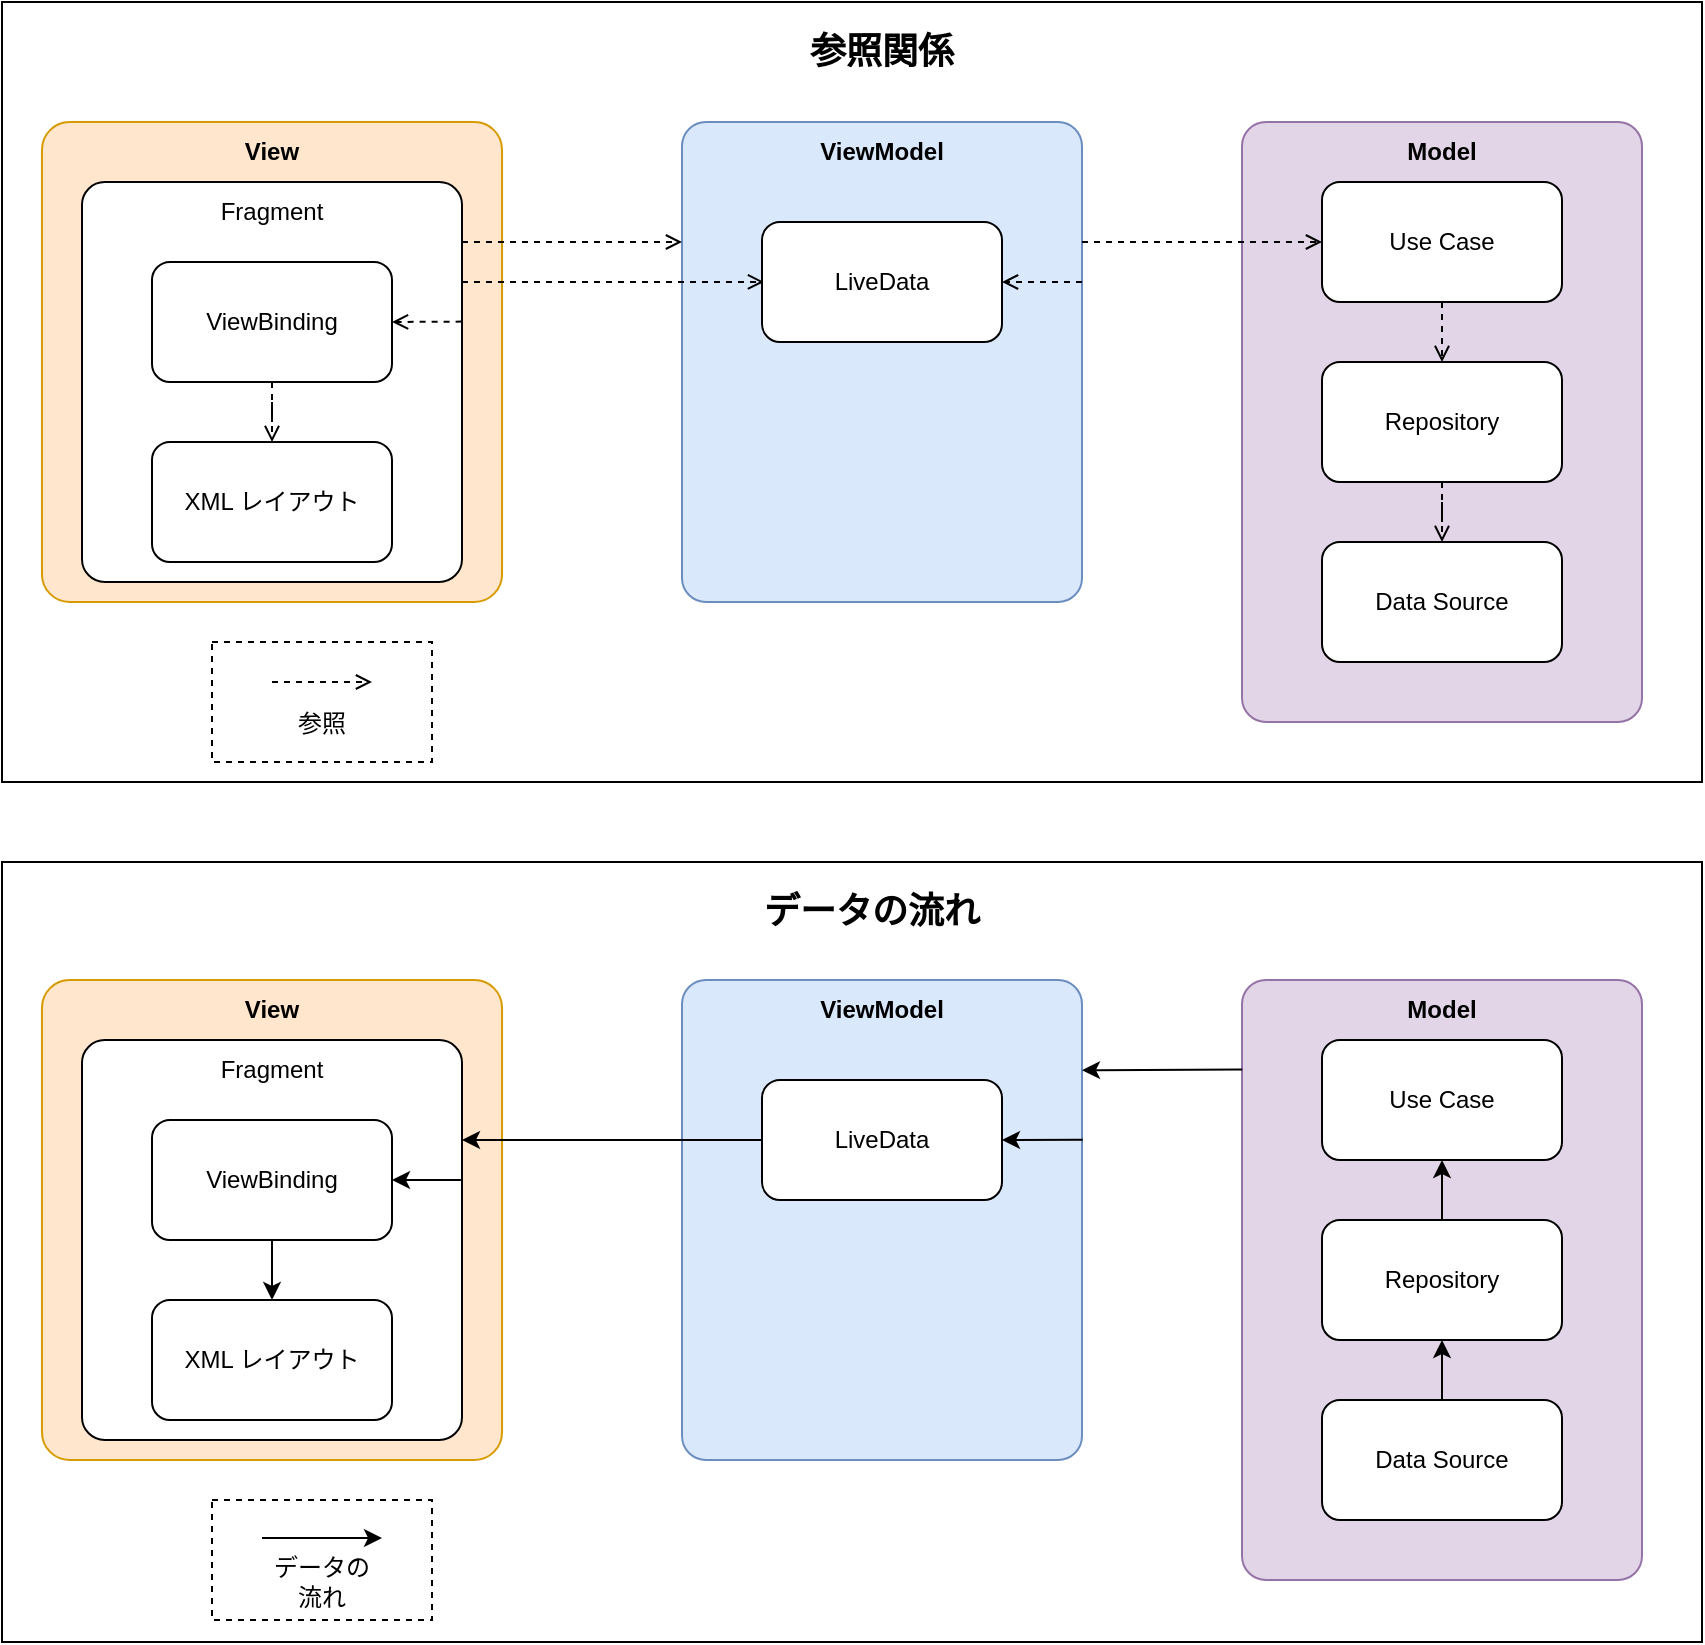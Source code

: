 <mxfile version="21.7.5" type="device">
  <diagram name="ページ1" id="1SYdnGkMNw1hmZjvQS8n">
    <mxGraphModel dx="910" dy="1844" grid="1" gridSize="10" guides="1" tooltips="1" connect="1" arrows="1" fold="1" page="1" pageScale="1" pageWidth="827" pageHeight="1169" math="0" shadow="0">
      <root>
        <mxCell id="0" />
        <mxCell id="1" parent="0" />
        <mxCell id="K9G8Pt_OdAeBdB-e2A77-38" value="" style="rounded=0;whiteSpace=wrap;html=1;" vertex="1" parent="1">
          <mxGeometry x="30" y="390" width="850" height="390" as="geometry" />
        </mxCell>
        <mxCell id="K9G8Pt_OdAeBdB-e2A77-36" value="" style="rounded=0;whiteSpace=wrap;html=1;" vertex="1" parent="1">
          <mxGeometry x="30" y="-40" width="850" height="390" as="geometry" />
        </mxCell>
        <mxCell id="WlnbDW0-xhFgDTo-Mnop-29" value="" style="rounded=0;whiteSpace=wrap;html=1;dashed=1;" parent="1" vertex="1">
          <mxGeometry x="135" y="280" width="110" height="60" as="geometry" />
        </mxCell>
        <mxCell id="WlnbDW0-xhFgDTo-Mnop-1" value="" style="rounded=1;whiteSpace=wrap;html=1;arcSize=6;fillColor=#ffe6cc;strokeColor=#d79b00;" parent="1" vertex="1">
          <mxGeometry x="50" y="20" width="230" height="240" as="geometry" />
        </mxCell>
        <mxCell id="WlnbDW0-xhFgDTo-Mnop-11" value="" style="rounded=1;whiteSpace=wrap;html=1;arcSize=6;" parent="1" vertex="1">
          <mxGeometry x="70" y="50" width="190" height="200" as="geometry" />
        </mxCell>
        <mxCell id="WlnbDW0-xhFgDTo-Mnop-5" value="" style="rounded=1;whiteSpace=wrap;html=1;arcSize=6;fillColor=#dae8fc;strokeColor=#6c8ebf;" parent="1" vertex="1">
          <mxGeometry x="370" y="20" width="200" height="240" as="geometry" />
        </mxCell>
        <mxCell id="WlnbDW0-xhFgDTo-Mnop-8" style="edgeStyle=orthogonalEdgeStyle;rounded=0;orthogonalLoop=1;jettySize=auto;html=1;exitX=1;exitY=0.25;exitDx=0;exitDy=0;endArrow=open;endFill=0;dashed=1;" parent="1" edge="1" source="WlnbDW0-xhFgDTo-Mnop-11">
          <mxGeometry relative="1" as="geometry">
            <mxPoint x="261" y="99.98" as="sourcePoint" />
            <Array as="points" />
            <mxPoint x="411" y="99.982" as="targetPoint" />
          </mxGeometry>
        </mxCell>
        <mxCell id="WlnbDW0-xhFgDTo-Mnop-2" value="View" style="text;html=1;strokeColor=none;fillColor=none;align=center;verticalAlign=middle;whiteSpace=wrap;rounded=0;fontStyle=1" parent="1" vertex="1">
          <mxGeometry x="135" y="20" width="60" height="30" as="geometry" />
        </mxCell>
        <mxCell id="WlnbDW0-xhFgDTo-Mnop-10" style="edgeStyle=orthogonalEdgeStyle;rounded=0;orthogonalLoop=1;jettySize=auto;html=1;entryX=0.5;entryY=0;entryDx=0;entryDy=0;dashed=1;endArrow=open;endFill=0;" parent="1" source="WlnbDW0-xhFgDTo-Mnop-3" target="WlnbDW0-xhFgDTo-Mnop-4" edge="1">
          <mxGeometry relative="1" as="geometry" />
        </mxCell>
        <mxCell id="WlnbDW0-xhFgDTo-Mnop-3" value="ViewBinding" style="rounded=1;whiteSpace=wrap;html=1;" parent="1" vertex="1">
          <mxGeometry x="105" y="90" width="120" height="60" as="geometry" />
        </mxCell>
        <mxCell id="WlnbDW0-xhFgDTo-Mnop-4" value="XML レイアウト" style="rounded=1;whiteSpace=wrap;html=1;" parent="1" vertex="1">
          <mxGeometry x="105" y="180" width="120" height="60" as="geometry" />
        </mxCell>
        <mxCell id="WlnbDW0-xhFgDTo-Mnop-6" value="LiveData" style="rounded=1;whiteSpace=wrap;html=1;" parent="1" vertex="1">
          <mxGeometry x="410" y="70" width="120" height="60" as="geometry" />
        </mxCell>
        <mxCell id="WlnbDW0-xhFgDTo-Mnop-7" value="ViewModel" style="text;html=1;strokeColor=none;fillColor=none;align=center;verticalAlign=middle;whiteSpace=wrap;rounded=0;fontStyle=1" parent="1" vertex="1">
          <mxGeometry x="440" y="20" width="60" height="30" as="geometry" />
        </mxCell>
        <mxCell id="WlnbDW0-xhFgDTo-Mnop-12" value="Fragment" style="text;html=1;strokeColor=none;fillColor=none;align=center;verticalAlign=middle;whiteSpace=wrap;rounded=0;" parent="1" vertex="1">
          <mxGeometry x="135" y="50" width="60" height="30" as="geometry" />
        </mxCell>
        <mxCell id="WlnbDW0-xhFgDTo-Mnop-13" value="" style="rounded=1;whiteSpace=wrap;html=1;arcSize=6;fillColor=#e1d5e7;strokeColor=#9673a6;" parent="1" vertex="1">
          <mxGeometry x="650" y="20" width="200" height="300" as="geometry" />
        </mxCell>
        <mxCell id="WlnbDW0-xhFgDTo-Mnop-14" value="Model" style="text;html=1;strokeColor=none;fillColor=none;align=center;verticalAlign=middle;whiteSpace=wrap;rounded=0;fontStyle=1" parent="1" vertex="1">
          <mxGeometry x="720" y="20" width="60" height="30" as="geometry" />
        </mxCell>
        <mxCell id="WlnbDW0-xhFgDTo-Mnop-18" style="edgeStyle=orthogonalEdgeStyle;rounded=0;orthogonalLoop=1;jettySize=auto;html=1;exitX=0.5;exitY=1;exitDx=0;exitDy=0;entryX=0.5;entryY=0;entryDx=0;entryDy=0;dashed=1;endArrow=open;endFill=0;" parent="1" source="WlnbDW0-xhFgDTo-Mnop-15" target="WlnbDW0-xhFgDTo-Mnop-16" edge="1">
          <mxGeometry relative="1" as="geometry">
            <mxPoint x="970" y="280" as="targetPoint" />
          </mxGeometry>
        </mxCell>
        <mxCell id="WlnbDW0-xhFgDTo-Mnop-15" value="Use Case" style="rounded=1;whiteSpace=wrap;html=1;" parent="1" vertex="1">
          <mxGeometry x="690" y="50" width="120" height="60" as="geometry" />
        </mxCell>
        <mxCell id="WlnbDW0-xhFgDTo-Mnop-20" style="edgeStyle=orthogonalEdgeStyle;rounded=0;orthogonalLoop=1;jettySize=auto;html=1;entryX=0.5;entryY=0;entryDx=0;entryDy=0;dashed=1;endArrow=open;endFill=0;" parent="1" source="WlnbDW0-xhFgDTo-Mnop-16" target="WlnbDW0-xhFgDTo-Mnop-17" edge="1">
          <mxGeometry relative="1" as="geometry" />
        </mxCell>
        <mxCell id="WlnbDW0-xhFgDTo-Mnop-16" value="Repository" style="rounded=1;whiteSpace=wrap;html=1;" parent="1" vertex="1">
          <mxGeometry x="690" y="140" width="120" height="60" as="geometry" />
        </mxCell>
        <mxCell id="WlnbDW0-xhFgDTo-Mnop-17" value="Data Source" style="rounded=1;whiteSpace=wrap;html=1;" parent="1" vertex="1">
          <mxGeometry x="690" y="230" width="120" height="60" as="geometry" />
        </mxCell>
        <mxCell id="WlnbDW0-xhFgDTo-Mnop-21" style="edgeStyle=orthogonalEdgeStyle;rounded=0;orthogonalLoop=1;jettySize=auto;html=1;entryX=0;entryY=0.5;entryDx=0;entryDy=0;exitX=1;exitY=0.25;exitDx=0;exitDy=0;dashed=1;endArrow=open;endFill=0;" parent="1" source="WlnbDW0-xhFgDTo-Mnop-5" target="WlnbDW0-xhFgDTo-Mnop-15" edge="1">
          <mxGeometry relative="1" as="geometry" />
        </mxCell>
        <mxCell id="WlnbDW0-xhFgDTo-Mnop-22" style="edgeStyle=orthogonalEdgeStyle;rounded=0;orthogonalLoop=1;jettySize=auto;html=1;entryX=1;entryY=0.5;entryDx=0;entryDy=0;dashed=1;endArrow=open;endFill=0;" parent="1" target="WlnbDW0-xhFgDTo-Mnop-6" edge="1">
          <mxGeometry relative="1" as="geometry">
            <mxPoint x="570" y="100" as="sourcePoint" />
            <Array as="points">
              <mxPoint x="570" y="100" />
            </Array>
          </mxGeometry>
        </mxCell>
        <mxCell id="WlnbDW0-xhFgDTo-Mnop-23" style="edgeStyle=orthogonalEdgeStyle;rounded=0;orthogonalLoop=1;jettySize=auto;html=1;entryX=0;entryY=0.25;entryDx=0;entryDy=0;endArrow=open;endFill=0;dashed=1;" parent="1" target="WlnbDW0-xhFgDTo-Mnop-5" edge="1">
          <mxGeometry relative="1" as="geometry">
            <mxPoint x="260" y="80" as="sourcePoint" />
            <mxPoint x="370" y="80" as="targetPoint" />
            <Array as="points">
              <mxPoint x="316" y="80" />
              <mxPoint x="316" y="80" />
            </Array>
          </mxGeometry>
        </mxCell>
        <mxCell id="WlnbDW0-xhFgDTo-Mnop-27" value="" style="endArrow=open;html=1;rounded=0;dashed=1;endFill=0;" parent="1" edge="1">
          <mxGeometry width="50" height="50" relative="1" as="geometry">
            <mxPoint x="165" y="300" as="sourcePoint" />
            <mxPoint x="215" y="300" as="targetPoint" />
          </mxGeometry>
        </mxCell>
        <mxCell id="WlnbDW0-xhFgDTo-Mnop-28" value="参照" style="text;html=1;strokeColor=none;fillColor=none;align=center;verticalAlign=middle;whiteSpace=wrap;rounded=0;" parent="1" vertex="1">
          <mxGeometry x="160" y="306" width="60" height="30" as="geometry" />
        </mxCell>
        <mxCell id="K9G8Pt_OdAeBdB-e2A77-1" value="" style="endArrow=open;html=1;rounded=0;entryX=1;entryY=0.5;entryDx=0;entryDy=0;exitX=0.999;exitY=0.349;exitDx=0;exitDy=0;exitPerimeter=0;dashed=1;endFill=0;" edge="1" parent="1" source="WlnbDW0-xhFgDTo-Mnop-11" target="WlnbDW0-xhFgDTo-Mnop-3">
          <mxGeometry width="50" height="50" relative="1" as="geometry">
            <mxPoint x="190" y="170" as="sourcePoint" />
            <mxPoint x="240" y="120" as="targetPoint" />
          </mxGeometry>
        </mxCell>
        <mxCell id="K9G8Pt_OdAeBdB-e2A77-2" value="" style="rounded=0;whiteSpace=wrap;html=1;dashed=1;" vertex="1" parent="1">
          <mxGeometry x="135" y="709" width="110" height="60" as="geometry" />
        </mxCell>
        <mxCell id="K9G8Pt_OdAeBdB-e2A77-3" value="" style="rounded=1;whiteSpace=wrap;html=1;arcSize=6;fillColor=#ffe6cc;strokeColor=#d79b00;" vertex="1" parent="1">
          <mxGeometry x="50" y="449" width="230" height="240" as="geometry" />
        </mxCell>
        <mxCell id="K9G8Pt_OdAeBdB-e2A77-4" value="" style="rounded=1;whiteSpace=wrap;html=1;arcSize=6;" vertex="1" parent="1">
          <mxGeometry x="70" y="479" width="190" height="200" as="geometry" />
        </mxCell>
        <mxCell id="K9G8Pt_OdAeBdB-e2A77-5" value="" style="rounded=1;whiteSpace=wrap;html=1;arcSize=6;fillColor=#dae8fc;strokeColor=#6c8ebf;" vertex="1" parent="1">
          <mxGeometry x="370" y="449" width="200" height="240" as="geometry" />
        </mxCell>
        <mxCell id="K9G8Pt_OdAeBdB-e2A77-7" value="View" style="text;html=1;strokeColor=none;fillColor=none;align=center;verticalAlign=middle;whiteSpace=wrap;rounded=0;fontStyle=1" vertex="1" parent="1">
          <mxGeometry x="135" y="449" width="60" height="30" as="geometry" />
        </mxCell>
        <mxCell id="K9G8Pt_OdAeBdB-e2A77-9" value="ViewBinding" style="rounded=1;whiteSpace=wrap;html=1;" vertex="1" parent="1">
          <mxGeometry x="105" y="519" width="120" height="60" as="geometry" />
        </mxCell>
        <mxCell id="K9G8Pt_OdAeBdB-e2A77-10" value="XML レイアウト" style="rounded=1;whiteSpace=wrap;html=1;" vertex="1" parent="1">
          <mxGeometry x="105" y="609" width="120" height="60" as="geometry" />
        </mxCell>
        <mxCell id="K9G8Pt_OdAeBdB-e2A77-11" value="LiveData" style="rounded=1;whiteSpace=wrap;html=1;" vertex="1" parent="1">
          <mxGeometry x="410" y="499" width="120" height="60" as="geometry" />
        </mxCell>
        <mxCell id="K9G8Pt_OdAeBdB-e2A77-12" value="ViewModel" style="text;html=1;strokeColor=none;fillColor=none;align=center;verticalAlign=middle;whiteSpace=wrap;rounded=0;fontStyle=1" vertex="1" parent="1">
          <mxGeometry x="440" y="449" width="60" height="30" as="geometry" />
        </mxCell>
        <mxCell id="K9G8Pt_OdAeBdB-e2A77-13" value="Fragment" style="text;html=1;strokeColor=none;fillColor=none;align=center;verticalAlign=middle;whiteSpace=wrap;rounded=0;" vertex="1" parent="1">
          <mxGeometry x="135" y="479" width="60" height="30" as="geometry" />
        </mxCell>
        <mxCell id="K9G8Pt_OdAeBdB-e2A77-14" value="" style="rounded=1;whiteSpace=wrap;html=1;arcSize=6;fillColor=#e1d5e7;strokeColor=#9673a6;" vertex="1" parent="1">
          <mxGeometry x="650" y="449" width="200" height="300" as="geometry" />
        </mxCell>
        <mxCell id="K9G8Pt_OdAeBdB-e2A77-15" value="Model" style="text;html=1;strokeColor=none;fillColor=none;align=center;verticalAlign=middle;whiteSpace=wrap;rounded=0;fontStyle=1" vertex="1" parent="1">
          <mxGeometry x="720" y="449" width="60" height="30" as="geometry" />
        </mxCell>
        <mxCell id="K9G8Pt_OdAeBdB-e2A77-17" value="Use Case" style="rounded=1;whiteSpace=wrap;html=1;" vertex="1" parent="1">
          <mxGeometry x="690" y="479" width="120" height="60" as="geometry" />
        </mxCell>
        <mxCell id="K9G8Pt_OdAeBdB-e2A77-19" value="Repository" style="rounded=1;whiteSpace=wrap;html=1;" vertex="1" parent="1">
          <mxGeometry x="690" y="569" width="120" height="60" as="geometry" />
        </mxCell>
        <mxCell id="K9G8Pt_OdAeBdB-e2A77-20" value="Data Source" style="rounded=1;whiteSpace=wrap;html=1;" vertex="1" parent="1">
          <mxGeometry x="690" y="659" width="120" height="60" as="geometry" />
        </mxCell>
        <mxCell id="K9G8Pt_OdAeBdB-e2A77-25" value="データの流れ" style="text;html=1;strokeColor=none;fillColor=none;align=center;verticalAlign=middle;whiteSpace=wrap;rounded=0;" vertex="1" parent="1">
          <mxGeometry x="160" y="735" width="60" height="30" as="geometry" />
        </mxCell>
        <mxCell id="K9G8Pt_OdAeBdB-e2A77-27" value="" style="endArrow=classic;html=1;rounded=0;entryX=0.5;entryY=1;entryDx=0;entryDy=0;" edge="1" parent="1" source="K9G8Pt_OdAeBdB-e2A77-20" target="K9G8Pt_OdAeBdB-e2A77-19">
          <mxGeometry width="50" height="50" relative="1" as="geometry">
            <mxPoint x="490" y="808" as="sourcePoint" />
            <mxPoint x="540" y="758" as="targetPoint" />
          </mxGeometry>
        </mxCell>
        <mxCell id="K9G8Pt_OdAeBdB-e2A77-28" value="" style="endArrow=classic;html=1;rounded=0;entryX=0.5;entryY=1;entryDx=0;entryDy=0;" edge="1" parent="1" source="K9G8Pt_OdAeBdB-e2A77-19" target="K9G8Pt_OdAeBdB-e2A77-17">
          <mxGeometry width="50" height="50" relative="1" as="geometry">
            <mxPoint x="510" y="788" as="sourcePoint" />
            <mxPoint x="560" y="738" as="targetPoint" />
          </mxGeometry>
        </mxCell>
        <mxCell id="K9G8Pt_OdAeBdB-e2A77-29" value="" style="endArrow=classic;html=1;rounded=0;entryX=0.995;entryY=0.188;entryDx=0;entryDy=0;entryPerimeter=0;exitX=0.001;exitY=0.149;exitDx=0;exitDy=0;exitPerimeter=0;" edge="1" parent="1" source="K9G8Pt_OdAeBdB-e2A77-14">
          <mxGeometry width="50" height="50" relative="1" as="geometry">
            <mxPoint x="652" y="493.7" as="sourcePoint" />
            <mxPoint x="570" y="494.12" as="targetPoint" />
          </mxGeometry>
        </mxCell>
        <mxCell id="K9G8Pt_OdAeBdB-e2A77-30" value="" style="endArrow=classic;html=1;rounded=0;entryX=1;entryY=0.5;entryDx=0;entryDy=0;exitX=1.002;exitY=0.333;exitDx=0;exitDy=0;exitPerimeter=0;" edge="1" parent="1" source="K9G8Pt_OdAeBdB-e2A77-5" target="K9G8Pt_OdAeBdB-e2A77-11">
          <mxGeometry width="50" height="50" relative="1" as="geometry">
            <mxPoint x="460" y="628" as="sourcePoint" />
            <mxPoint x="510" y="578" as="targetPoint" />
          </mxGeometry>
        </mxCell>
        <mxCell id="K9G8Pt_OdAeBdB-e2A77-31" value="" style="endArrow=classic;html=1;rounded=0;entryX=1;entryY=0.25;entryDx=0;entryDy=0;exitX=0;exitY=0.5;exitDx=0;exitDy=0;" edge="1" parent="1" source="K9G8Pt_OdAeBdB-e2A77-11" target="K9G8Pt_OdAeBdB-e2A77-4">
          <mxGeometry width="50" height="50" relative="1" as="geometry">
            <mxPoint x="300" y="628" as="sourcePoint" />
            <mxPoint x="350" y="578" as="targetPoint" />
          </mxGeometry>
        </mxCell>
        <mxCell id="K9G8Pt_OdAeBdB-e2A77-32" value="" style="endArrow=classic;html=1;rounded=0;entryX=1;entryY=0.5;entryDx=0;entryDy=0;exitX=0.997;exitY=0.35;exitDx=0;exitDy=0;exitPerimeter=0;" edge="1" parent="1" source="K9G8Pt_OdAeBdB-e2A77-4" target="K9G8Pt_OdAeBdB-e2A77-9">
          <mxGeometry width="50" height="50" relative="1" as="geometry">
            <mxPoint x="300" y="758" as="sourcePoint" />
            <mxPoint x="350" y="708" as="targetPoint" />
          </mxGeometry>
        </mxCell>
        <mxCell id="K9G8Pt_OdAeBdB-e2A77-34" value="" style="endArrow=classic;html=1;rounded=0;exitX=0.5;exitY=1;exitDx=0;exitDy=0;entryX=0.5;entryY=0;entryDx=0;entryDy=0;" edge="1" parent="1" source="K9G8Pt_OdAeBdB-e2A77-9" target="K9G8Pt_OdAeBdB-e2A77-10">
          <mxGeometry width="50" height="50" relative="1" as="geometry">
            <mxPoint x="160" y="618" as="sourcePoint" />
            <mxPoint x="210" y="568" as="targetPoint" />
          </mxGeometry>
        </mxCell>
        <mxCell id="K9G8Pt_OdAeBdB-e2A77-35" value="" style="endArrow=classic;html=1;rounded=0;" edge="1" parent="1">
          <mxGeometry width="50" height="50" relative="1" as="geometry">
            <mxPoint x="160" y="728" as="sourcePoint" />
            <mxPoint x="220" y="728" as="targetPoint" />
          </mxGeometry>
        </mxCell>
        <mxCell id="K9G8Pt_OdAeBdB-e2A77-37" value="参照関係" style="text;html=1;strokeColor=none;fillColor=none;align=center;verticalAlign=middle;whiteSpace=wrap;rounded=0;fontSize=18;fontStyle=1" vertex="1" parent="1">
          <mxGeometry x="385" y="-30" width="170" height="30" as="geometry" />
        </mxCell>
        <mxCell id="K9G8Pt_OdAeBdB-e2A77-39" value="データの流れ" style="text;html=1;strokeColor=none;fillColor=none;align=center;verticalAlign=middle;whiteSpace=wrap;rounded=0;fontSize=18;fontStyle=1" vertex="1" parent="1">
          <mxGeometry x="380" y="400" width="170" height="30" as="geometry" />
        </mxCell>
      </root>
    </mxGraphModel>
  </diagram>
</mxfile>
